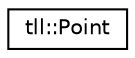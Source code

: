 digraph "Graphical Class Hierarchy"
{
 // LATEX_PDF_SIZE
  edge [fontname="Helvetica",fontsize="10",labelfontname="Helvetica",labelfontsize="10"];
  node [fontname="Helvetica",fontsize="10",shape=record];
  rankdir="LR";
  Node0 [label="tll::Point",height=0.2,width=0.4,color="black", fillcolor="white", style="filled",URL="$structtll_1_1Point.html",tooltip="Struct of touched point."];
}

